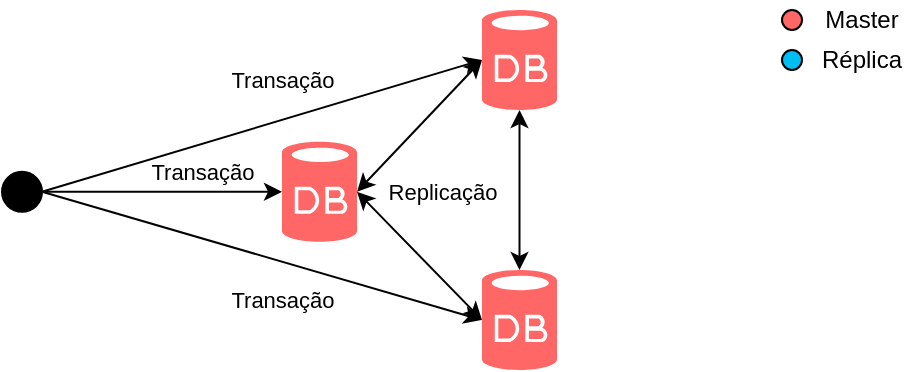 <mxfile version="15.1.4" type="device"><diagram id="fxz29COhdOZHohDBtJUJ" name="Page-1"><mxGraphModel dx="946" dy="557" grid="1" gridSize="10" guides="1" tooltips="1" connect="1" arrows="1" fold="1" page="1" pageScale="1" pageWidth="850" pageHeight="1100" math="0" shadow="0"><root><mxCell id="0"/><mxCell id="1" parent="0"/><mxCell id="h7S_YhZJA3XTXBtQ1Hfa-1" value="" style="verticalLabelPosition=bottom;html=1;verticalAlign=top;align=center;strokeColor=none;shape=mxgraph.azure.database;fillColor=#FF6666;" vertex="1" parent="1"><mxGeometry x="310" y="295.9" width="37.5" height="50" as="geometry"/></mxCell><mxCell id="h7S_YhZJA3XTXBtQ1Hfa-2" value="" style="verticalLabelPosition=bottom;html=1;verticalAlign=top;align=center;strokeColor=none;shape=mxgraph.azure.database;fillColor=#FF6666;" vertex="1" parent="1"><mxGeometry x="410" y="360" width="37.5" height="50" as="geometry"/></mxCell><mxCell id="h7S_YhZJA3XTXBtQ1Hfa-3" value="" style="verticalLabelPosition=bottom;html=1;verticalAlign=top;align=center;strokeColor=none;shape=mxgraph.azure.database;fillColor=#FF6666;" vertex="1" parent="1"><mxGeometry x="410" y="230.0" width="37.5" height="50" as="geometry"/></mxCell><mxCell id="h7S_YhZJA3XTXBtQ1Hfa-4" value="" style="ellipse;whiteSpace=wrap;html=1;aspect=fixed;fillColor=#000000;" vertex="1" parent="1"><mxGeometry x="170" y="310.9" width="20" height="20" as="geometry"/></mxCell><mxCell id="h7S_YhZJA3XTXBtQ1Hfa-5" value="" style="endArrow=classic;html=1;exitX=1;exitY=0.5;exitDx=0;exitDy=0;entryX=0;entryY=0.5;entryDx=0;entryDy=0;entryPerimeter=0;" edge="1" parent="1" source="h7S_YhZJA3XTXBtQ1Hfa-4" target="h7S_YhZJA3XTXBtQ1Hfa-1"><mxGeometry relative="1" as="geometry"><mxPoint x="370" y="320" as="sourcePoint"/><mxPoint x="470" y="320" as="targetPoint"/></mxGeometry></mxCell><mxCell id="h7S_YhZJA3XTXBtQ1Hfa-6" value="Transação" style="edgeLabel;resizable=0;html=1;align=center;verticalAlign=middle;labelBackgroundColor=none;" connectable="0" vertex="1" parent="h7S_YhZJA3XTXBtQ1Hfa-5"><mxGeometry relative="1" as="geometry"><mxPoint x="20" y="-10" as="offset"/></mxGeometry></mxCell><mxCell id="h7S_YhZJA3XTXBtQ1Hfa-11" value="" style="ellipse;whiteSpace=wrap;html=1;aspect=fixed;fillColor=#FF6666;" vertex="1" parent="1"><mxGeometry x="560" y="230" width="10" height="10" as="geometry"/></mxCell><mxCell id="h7S_YhZJA3XTXBtQ1Hfa-12" value="" style="ellipse;whiteSpace=wrap;html=1;aspect=fixed;fillColor=#00BEF2;" vertex="1" parent="1"><mxGeometry x="560" y="250" width="10" height="10" as="geometry"/></mxCell><mxCell id="h7S_YhZJA3XTXBtQ1Hfa-13" value="Master" style="text;html=1;strokeColor=none;fillColor=none;align=center;verticalAlign=middle;whiteSpace=wrap;rounded=0;" vertex="1" parent="1"><mxGeometry x="580" y="225" width="40" height="20" as="geometry"/></mxCell><mxCell id="h7S_YhZJA3XTXBtQ1Hfa-14" value="Réplica" style="text;html=1;strokeColor=none;fillColor=none;align=center;verticalAlign=middle;whiteSpace=wrap;rounded=0;" vertex="1" parent="1"><mxGeometry x="580" y="245" width="40" height="20" as="geometry"/></mxCell><mxCell id="h7S_YhZJA3XTXBtQ1Hfa-15" value="" style="endArrow=classic;html=1;exitX=1;exitY=0.5;exitDx=0;exitDy=0;entryX=0;entryY=0.5;entryDx=0;entryDy=0;entryPerimeter=0;" edge="1" parent="1" source="h7S_YhZJA3XTXBtQ1Hfa-4" target="h7S_YhZJA3XTXBtQ1Hfa-3"><mxGeometry relative="1" as="geometry"><mxPoint x="200" y="330.9" as="sourcePoint"/><mxPoint x="320" y="330.9" as="targetPoint"/></mxGeometry></mxCell><mxCell id="h7S_YhZJA3XTXBtQ1Hfa-16" value="Transação" style="edgeLabel;resizable=0;html=1;align=center;verticalAlign=middle;labelBackgroundColor=none;" connectable="0" vertex="1" parent="h7S_YhZJA3XTXBtQ1Hfa-15"><mxGeometry relative="1" as="geometry"><mxPoint x="10" y="-23" as="offset"/></mxGeometry></mxCell><mxCell id="h7S_YhZJA3XTXBtQ1Hfa-17" value="" style="endArrow=classic;html=1;exitX=1;exitY=0.5;exitDx=0;exitDy=0;entryX=0;entryY=0.5;entryDx=0;entryDy=0;entryPerimeter=0;" edge="1" parent="1" source="h7S_YhZJA3XTXBtQ1Hfa-4" target="h7S_YhZJA3XTXBtQ1Hfa-2"><mxGeometry relative="1" as="geometry"><mxPoint x="200" y="330.9" as="sourcePoint"/><mxPoint x="320" y="330.9" as="targetPoint"/></mxGeometry></mxCell><mxCell id="h7S_YhZJA3XTXBtQ1Hfa-18" value="Transação" style="edgeLabel;resizable=0;html=1;align=center;verticalAlign=middle;labelBackgroundColor=none;" connectable="0" vertex="1" parent="h7S_YhZJA3XTXBtQ1Hfa-17"><mxGeometry relative="1" as="geometry"><mxPoint x="10" y="22" as="offset"/></mxGeometry></mxCell><mxCell id="h7S_YhZJA3XTXBtQ1Hfa-19" value="" style="endArrow=classic;startArrow=classic;html=1;entryX=0.5;entryY=1;entryDx=0;entryDy=0;entryPerimeter=0;exitX=0.5;exitY=0;exitDx=0;exitDy=0;exitPerimeter=0;" edge="1" parent="1" source="h7S_YhZJA3XTXBtQ1Hfa-2" target="h7S_YhZJA3XTXBtQ1Hfa-3"><mxGeometry width="50" height="50" relative="1" as="geometry"><mxPoint x="400" y="350" as="sourcePoint"/><mxPoint x="450" y="300" as="targetPoint"/></mxGeometry></mxCell><mxCell id="h7S_YhZJA3XTXBtQ1Hfa-20" value="Replicação" style="edgeLabel;resizable=0;html=1;align=center;verticalAlign=middle;labelBackgroundColor=none;" connectable="0" vertex="1" parent="1"><mxGeometry x="389.995" y="320.899" as="geometry"/></mxCell><mxCell id="h7S_YhZJA3XTXBtQ1Hfa-21" value="" style="endArrow=classic;startArrow=classic;html=1;exitX=1;exitY=0.5;exitDx=0;exitDy=0;exitPerimeter=0;entryX=0;entryY=0.5;entryDx=0;entryDy=0;entryPerimeter=0;" edge="1" parent="1" source="h7S_YhZJA3XTXBtQ1Hfa-1" target="h7S_YhZJA3XTXBtQ1Hfa-3"><mxGeometry width="50" height="50" relative="1" as="geometry"><mxPoint x="400" y="350" as="sourcePoint"/><mxPoint x="450" y="300" as="targetPoint"/></mxGeometry></mxCell><mxCell id="h7S_YhZJA3XTXBtQ1Hfa-22" value="" style="endArrow=classic;startArrow=classic;html=1;exitX=1;exitY=0.5;exitDx=0;exitDy=0;exitPerimeter=0;entryX=0;entryY=0.5;entryDx=0;entryDy=0;entryPerimeter=0;" edge="1" parent="1" source="h7S_YhZJA3XTXBtQ1Hfa-1" target="h7S_YhZJA3XTXBtQ1Hfa-2"><mxGeometry width="50" height="50" relative="1" as="geometry"><mxPoint x="400" y="350" as="sourcePoint"/><mxPoint x="450" y="300" as="targetPoint"/></mxGeometry></mxCell></root></mxGraphModel></diagram></mxfile>